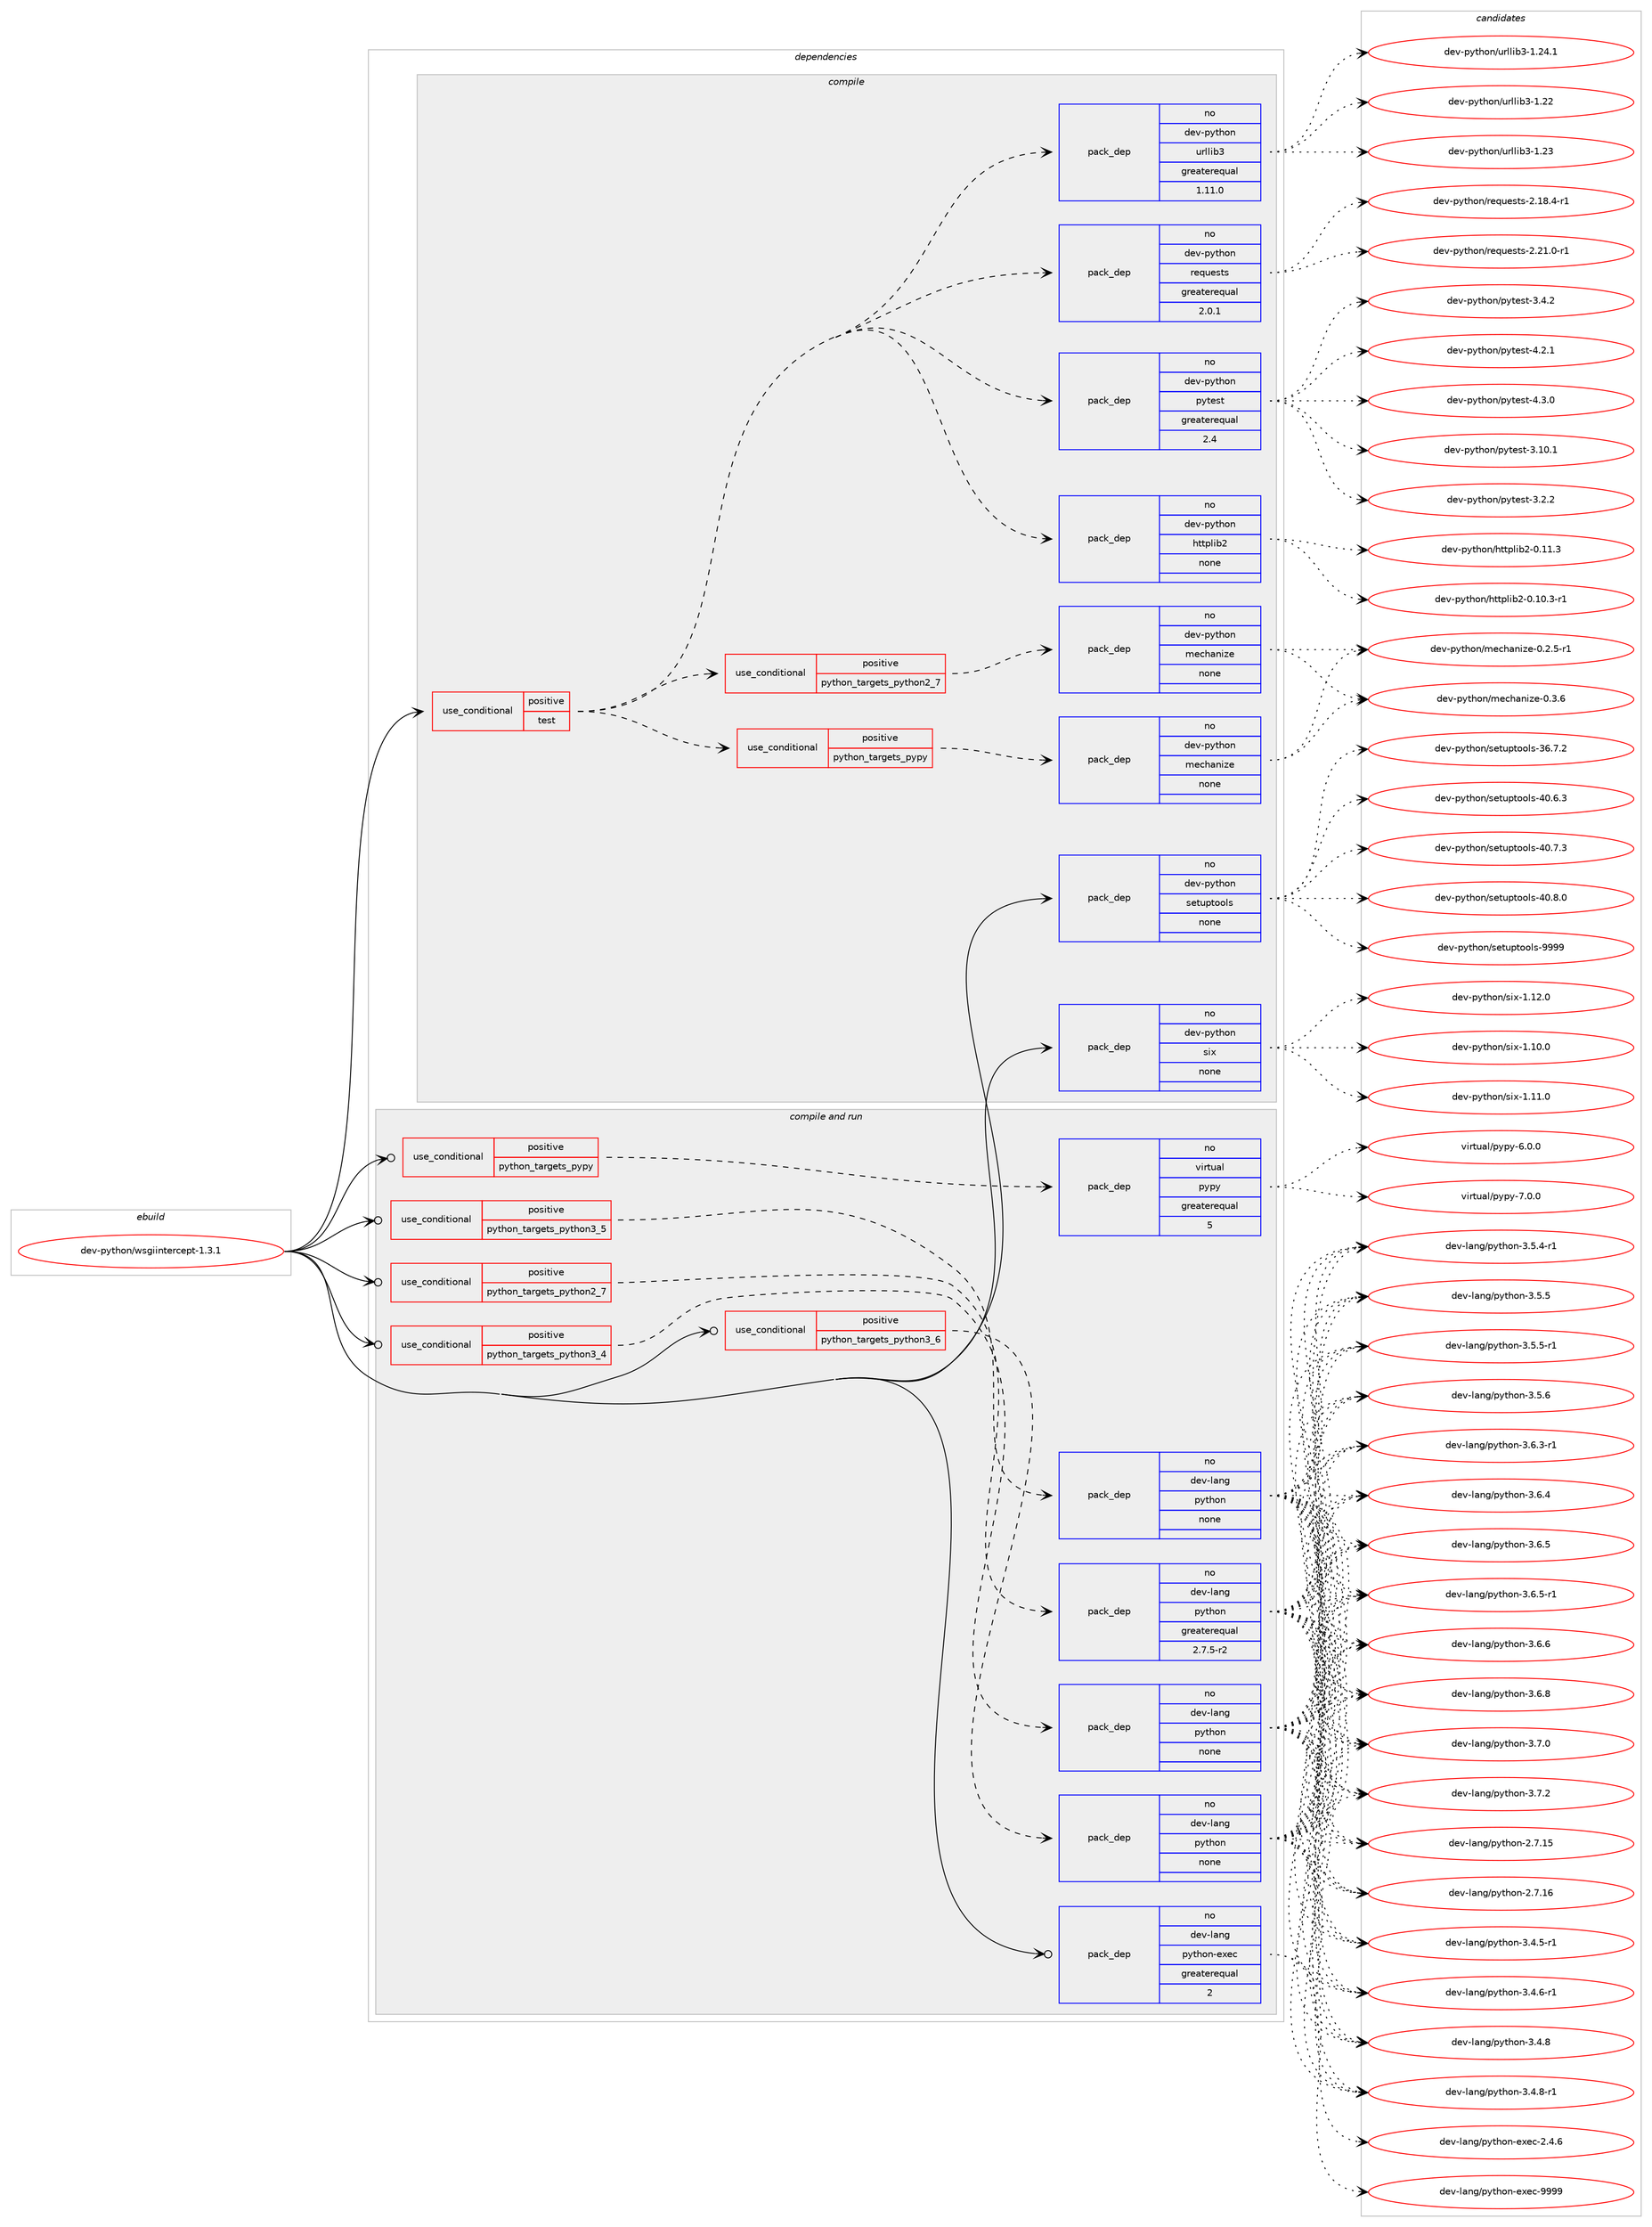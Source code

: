 digraph prolog {

# *************
# Graph options
# *************

newrank=true;
concentrate=true;
compound=true;
graph [rankdir=LR,fontname=Helvetica,fontsize=10,ranksep=1.5];#, ranksep=2.5, nodesep=0.2];
edge  [arrowhead=vee];
node  [fontname=Helvetica,fontsize=10];

# **********
# The ebuild
# **********

subgraph cluster_leftcol {
color=gray;
rank=same;
label=<<i>ebuild</i>>;
id [label="dev-python/wsgiintercept-1.3.1", color=red, width=4, href="../dev-python/wsgiintercept-1.3.1.svg"];
}

# ****************
# The dependencies
# ****************

subgraph cluster_midcol {
color=gray;
label=<<i>dependencies</i>>;
subgraph cluster_compile {
fillcolor="#eeeeee";
style=filled;
label=<<i>compile</i>>;
subgraph cond386926 {
dependency1448245 [label=<<TABLE BORDER="0" CELLBORDER="1" CELLSPACING="0" CELLPADDING="4"><TR><TD ROWSPAN="3" CELLPADDING="10">use_conditional</TD></TR><TR><TD>positive</TD></TR><TR><TD>test</TD></TR></TABLE>>, shape=none, color=red];
subgraph pack1037949 {
dependency1448246 [label=<<TABLE BORDER="0" CELLBORDER="1" CELLSPACING="0" CELLPADDING="4" WIDTH="220"><TR><TD ROWSPAN="6" CELLPADDING="30">pack_dep</TD></TR><TR><TD WIDTH="110">no</TD></TR><TR><TD>dev-python</TD></TR><TR><TD>httplib2</TD></TR><TR><TD>none</TD></TR><TR><TD></TD></TR></TABLE>>, shape=none, color=blue];
}
dependency1448245:e -> dependency1448246:w [weight=20,style="dashed",arrowhead="vee"];
subgraph pack1037950 {
dependency1448247 [label=<<TABLE BORDER="0" CELLBORDER="1" CELLSPACING="0" CELLPADDING="4" WIDTH="220"><TR><TD ROWSPAN="6" CELLPADDING="30">pack_dep</TD></TR><TR><TD WIDTH="110">no</TD></TR><TR><TD>dev-python</TD></TR><TR><TD>pytest</TD></TR><TR><TD>greaterequal</TD></TR><TR><TD>2.4</TD></TR></TABLE>>, shape=none, color=blue];
}
dependency1448245:e -> dependency1448247:w [weight=20,style="dashed",arrowhead="vee"];
subgraph pack1037951 {
dependency1448248 [label=<<TABLE BORDER="0" CELLBORDER="1" CELLSPACING="0" CELLPADDING="4" WIDTH="220"><TR><TD ROWSPAN="6" CELLPADDING="30">pack_dep</TD></TR><TR><TD WIDTH="110">no</TD></TR><TR><TD>dev-python</TD></TR><TR><TD>requests</TD></TR><TR><TD>greaterequal</TD></TR><TR><TD>2.0.1</TD></TR></TABLE>>, shape=none, color=blue];
}
dependency1448245:e -> dependency1448248:w [weight=20,style="dashed",arrowhead="vee"];
subgraph pack1037952 {
dependency1448249 [label=<<TABLE BORDER="0" CELLBORDER="1" CELLSPACING="0" CELLPADDING="4" WIDTH="220"><TR><TD ROWSPAN="6" CELLPADDING="30">pack_dep</TD></TR><TR><TD WIDTH="110">no</TD></TR><TR><TD>dev-python</TD></TR><TR><TD>urllib3</TD></TR><TR><TD>greaterequal</TD></TR><TR><TD>1.11.0</TD></TR></TABLE>>, shape=none, color=blue];
}
dependency1448245:e -> dependency1448249:w [weight=20,style="dashed",arrowhead="vee"];
subgraph cond386927 {
dependency1448250 [label=<<TABLE BORDER="0" CELLBORDER="1" CELLSPACING="0" CELLPADDING="4"><TR><TD ROWSPAN="3" CELLPADDING="10">use_conditional</TD></TR><TR><TD>positive</TD></TR><TR><TD>python_targets_pypy</TD></TR></TABLE>>, shape=none, color=red];
subgraph pack1037953 {
dependency1448251 [label=<<TABLE BORDER="0" CELLBORDER="1" CELLSPACING="0" CELLPADDING="4" WIDTH="220"><TR><TD ROWSPAN="6" CELLPADDING="30">pack_dep</TD></TR><TR><TD WIDTH="110">no</TD></TR><TR><TD>dev-python</TD></TR><TR><TD>mechanize</TD></TR><TR><TD>none</TD></TR><TR><TD></TD></TR></TABLE>>, shape=none, color=blue];
}
dependency1448250:e -> dependency1448251:w [weight=20,style="dashed",arrowhead="vee"];
}
dependency1448245:e -> dependency1448250:w [weight=20,style="dashed",arrowhead="vee"];
subgraph cond386928 {
dependency1448252 [label=<<TABLE BORDER="0" CELLBORDER="1" CELLSPACING="0" CELLPADDING="4"><TR><TD ROWSPAN="3" CELLPADDING="10">use_conditional</TD></TR><TR><TD>positive</TD></TR><TR><TD>python_targets_python2_7</TD></TR></TABLE>>, shape=none, color=red];
subgraph pack1037954 {
dependency1448253 [label=<<TABLE BORDER="0" CELLBORDER="1" CELLSPACING="0" CELLPADDING="4" WIDTH="220"><TR><TD ROWSPAN="6" CELLPADDING="30">pack_dep</TD></TR><TR><TD WIDTH="110">no</TD></TR><TR><TD>dev-python</TD></TR><TR><TD>mechanize</TD></TR><TR><TD>none</TD></TR><TR><TD></TD></TR></TABLE>>, shape=none, color=blue];
}
dependency1448252:e -> dependency1448253:w [weight=20,style="dashed",arrowhead="vee"];
}
dependency1448245:e -> dependency1448252:w [weight=20,style="dashed",arrowhead="vee"];
}
id:e -> dependency1448245:w [weight=20,style="solid",arrowhead="vee"];
subgraph pack1037955 {
dependency1448254 [label=<<TABLE BORDER="0" CELLBORDER="1" CELLSPACING="0" CELLPADDING="4" WIDTH="220"><TR><TD ROWSPAN="6" CELLPADDING="30">pack_dep</TD></TR><TR><TD WIDTH="110">no</TD></TR><TR><TD>dev-python</TD></TR><TR><TD>setuptools</TD></TR><TR><TD>none</TD></TR><TR><TD></TD></TR></TABLE>>, shape=none, color=blue];
}
id:e -> dependency1448254:w [weight=20,style="solid",arrowhead="vee"];
subgraph pack1037956 {
dependency1448255 [label=<<TABLE BORDER="0" CELLBORDER="1" CELLSPACING="0" CELLPADDING="4" WIDTH="220"><TR><TD ROWSPAN="6" CELLPADDING="30">pack_dep</TD></TR><TR><TD WIDTH="110">no</TD></TR><TR><TD>dev-python</TD></TR><TR><TD>six</TD></TR><TR><TD>none</TD></TR><TR><TD></TD></TR></TABLE>>, shape=none, color=blue];
}
id:e -> dependency1448255:w [weight=20,style="solid",arrowhead="vee"];
}
subgraph cluster_compileandrun {
fillcolor="#eeeeee";
style=filled;
label=<<i>compile and run</i>>;
subgraph cond386929 {
dependency1448256 [label=<<TABLE BORDER="0" CELLBORDER="1" CELLSPACING="0" CELLPADDING="4"><TR><TD ROWSPAN="3" CELLPADDING="10">use_conditional</TD></TR><TR><TD>positive</TD></TR><TR><TD>python_targets_pypy</TD></TR></TABLE>>, shape=none, color=red];
subgraph pack1037957 {
dependency1448257 [label=<<TABLE BORDER="0" CELLBORDER="1" CELLSPACING="0" CELLPADDING="4" WIDTH="220"><TR><TD ROWSPAN="6" CELLPADDING="30">pack_dep</TD></TR><TR><TD WIDTH="110">no</TD></TR><TR><TD>virtual</TD></TR><TR><TD>pypy</TD></TR><TR><TD>greaterequal</TD></TR><TR><TD>5</TD></TR></TABLE>>, shape=none, color=blue];
}
dependency1448256:e -> dependency1448257:w [weight=20,style="dashed",arrowhead="vee"];
}
id:e -> dependency1448256:w [weight=20,style="solid",arrowhead="odotvee"];
subgraph cond386930 {
dependency1448258 [label=<<TABLE BORDER="0" CELLBORDER="1" CELLSPACING="0" CELLPADDING="4"><TR><TD ROWSPAN="3" CELLPADDING="10">use_conditional</TD></TR><TR><TD>positive</TD></TR><TR><TD>python_targets_python2_7</TD></TR></TABLE>>, shape=none, color=red];
subgraph pack1037958 {
dependency1448259 [label=<<TABLE BORDER="0" CELLBORDER="1" CELLSPACING="0" CELLPADDING="4" WIDTH="220"><TR><TD ROWSPAN="6" CELLPADDING="30">pack_dep</TD></TR><TR><TD WIDTH="110">no</TD></TR><TR><TD>dev-lang</TD></TR><TR><TD>python</TD></TR><TR><TD>greaterequal</TD></TR><TR><TD>2.7.5-r2</TD></TR></TABLE>>, shape=none, color=blue];
}
dependency1448258:e -> dependency1448259:w [weight=20,style="dashed",arrowhead="vee"];
}
id:e -> dependency1448258:w [weight=20,style="solid",arrowhead="odotvee"];
subgraph cond386931 {
dependency1448260 [label=<<TABLE BORDER="0" CELLBORDER="1" CELLSPACING="0" CELLPADDING="4"><TR><TD ROWSPAN="3" CELLPADDING="10">use_conditional</TD></TR><TR><TD>positive</TD></TR><TR><TD>python_targets_python3_4</TD></TR></TABLE>>, shape=none, color=red];
subgraph pack1037959 {
dependency1448261 [label=<<TABLE BORDER="0" CELLBORDER="1" CELLSPACING="0" CELLPADDING="4" WIDTH="220"><TR><TD ROWSPAN="6" CELLPADDING="30">pack_dep</TD></TR><TR><TD WIDTH="110">no</TD></TR><TR><TD>dev-lang</TD></TR><TR><TD>python</TD></TR><TR><TD>none</TD></TR><TR><TD></TD></TR></TABLE>>, shape=none, color=blue];
}
dependency1448260:e -> dependency1448261:w [weight=20,style="dashed",arrowhead="vee"];
}
id:e -> dependency1448260:w [weight=20,style="solid",arrowhead="odotvee"];
subgraph cond386932 {
dependency1448262 [label=<<TABLE BORDER="0" CELLBORDER="1" CELLSPACING="0" CELLPADDING="4"><TR><TD ROWSPAN="3" CELLPADDING="10">use_conditional</TD></TR><TR><TD>positive</TD></TR><TR><TD>python_targets_python3_5</TD></TR></TABLE>>, shape=none, color=red];
subgraph pack1037960 {
dependency1448263 [label=<<TABLE BORDER="0" CELLBORDER="1" CELLSPACING="0" CELLPADDING="4" WIDTH="220"><TR><TD ROWSPAN="6" CELLPADDING="30">pack_dep</TD></TR><TR><TD WIDTH="110">no</TD></TR><TR><TD>dev-lang</TD></TR><TR><TD>python</TD></TR><TR><TD>none</TD></TR><TR><TD></TD></TR></TABLE>>, shape=none, color=blue];
}
dependency1448262:e -> dependency1448263:w [weight=20,style="dashed",arrowhead="vee"];
}
id:e -> dependency1448262:w [weight=20,style="solid",arrowhead="odotvee"];
subgraph cond386933 {
dependency1448264 [label=<<TABLE BORDER="0" CELLBORDER="1" CELLSPACING="0" CELLPADDING="4"><TR><TD ROWSPAN="3" CELLPADDING="10">use_conditional</TD></TR><TR><TD>positive</TD></TR><TR><TD>python_targets_python3_6</TD></TR></TABLE>>, shape=none, color=red];
subgraph pack1037961 {
dependency1448265 [label=<<TABLE BORDER="0" CELLBORDER="1" CELLSPACING="0" CELLPADDING="4" WIDTH="220"><TR><TD ROWSPAN="6" CELLPADDING="30">pack_dep</TD></TR><TR><TD WIDTH="110">no</TD></TR><TR><TD>dev-lang</TD></TR><TR><TD>python</TD></TR><TR><TD>none</TD></TR><TR><TD></TD></TR></TABLE>>, shape=none, color=blue];
}
dependency1448264:e -> dependency1448265:w [weight=20,style="dashed",arrowhead="vee"];
}
id:e -> dependency1448264:w [weight=20,style="solid",arrowhead="odotvee"];
subgraph pack1037962 {
dependency1448266 [label=<<TABLE BORDER="0" CELLBORDER="1" CELLSPACING="0" CELLPADDING="4" WIDTH="220"><TR><TD ROWSPAN="6" CELLPADDING="30">pack_dep</TD></TR><TR><TD WIDTH="110">no</TD></TR><TR><TD>dev-lang</TD></TR><TR><TD>python-exec</TD></TR><TR><TD>greaterequal</TD></TR><TR><TD>2</TD></TR></TABLE>>, shape=none, color=blue];
}
id:e -> dependency1448266:w [weight=20,style="solid",arrowhead="odotvee"];
}
subgraph cluster_run {
fillcolor="#eeeeee";
style=filled;
label=<<i>run</i>>;
}
}

# **************
# The candidates
# **************

subgraph cluster_choices {
rank=same;
color=gray;
label=<<i>candidates</i>>;

subgraph choice1037949 {
color=black;
nodesep=1;
choice10010111845112121116104111110471041161161121081059850454846494846514511449 [label="dev-python/httplib2-0.10.3-r1", color=red, width=4,href="../dev-python/httplib2-0.10.3-r1.svg"];
choice1001011184511212111610411111047104116116112108105985045484649494651 [label="dev-python/httplib2-0.11.3", color=red, width=4,href="../dev-python/httplib2-0.11.3.svg"];
dependency1448246:e -> choice10010111845112121116104111110471041161161121081059850454846494846514511449:w [style=dotted,weight="100"];
dependency1448246:e -> choice1001011184511212111610411111047104116116112108105985045484649494651:w [style=dotted,weight="100"];
}
subgraph choice1037950 {
color=black;
nodesep=1;
choice100101118451121211161041111104711212111610111511645514649484649 [label="dev-python/pytest-3.10.1", color=red, width=4,href="../dev-python/pytest-3.10.1.svg"];
choice1001011184511212111610411111047112121116101115116455146504650 [label="dev-python/pytest-3.2.2", color=red, width=4,href="../dev-python/pytest-3.2.2.svg"];
choice1001011184511212111610411111047112121116101115116455146524650 [label="dev-python/pytest-3.4.2", color=red, width=4,href="../dev-python/pytest-3.4.2.svg"];
choice1001011184511212111610411111047112121116101115116455246504649 [label="dev-python/pytest-4.2.1", color=red, width=4,href="../dev-python/pytest-4.2.1.svg"];
choice1001011184511212111610411111047112121116101115116455246514648 [label="dev-python/pytest-4.3.0", color=red, width=4,href="../dev-python/pytest-4.3.0.svg"];
dependency1448247:e -> choice100101118451121211161041111104711212111610111511645514649484649:w [style=dotted,weight="100"];
dependency1448247:e -> choice1001011184511212111610411111047112121116101115116455146504650:w [style=dotted,weight="100"];
dependency1448247:e -> choice1001011184511212111610411111047112121116101115116455146524650:w [style=dotted,weight="100"];
dependency1448247:e -> choice1001011184511212111610411111047112121116101115116455246504649:w [style=dotted,weight="100"];
dependency1448247:e -> choice1001011184511212111610411111047112121116101115116455246514648:w [style=dotted,weight="100"];
}
subgraph choice1037951 {
color=black;
nodesep=1;
choice1001011184511212111610411111047114101113117101115116115455046495646524511449 [label="dev-python/requests-2.18.4-r1", color=red, width=4,href="../dev-python/requests-2.18.4-r1.svg"];
choice1001011184511212111610411111047114101113117101115116115455046504946484511449 [label="dev-python/requests-2.21.0-r1", color=red, width=4,href="../dev-python/requests-2.21.0-r1.svg"];
dependency1448248:e -> choice1001011184511212111610411111047114101113117101115116115455046495646524511449:w [style=dotted,weight="100"];
dependency1448248:e -> choice1001011184511212111610411111047114101113117101115116115455046504946484511449:w [style=dotted,weight="100"];
}
subgraph choice1037952 {
color=black;
nodesep=1;
choice100101118451121211161041111104711711410810810598514549465050 [label="dev-python/urllib3-1.22", color=red, width=4,href="../dev-python/urllib3-1.22.svg"];
choice100101118451121211161041111104711711410810810598514549465051 [label="dev-python/urllib3-1.23", color=red, width=4,href="../dev-python/urllib3-1.23.svg"];
choice1001011184511212111610411111047117114108108105985145494650524649 [label="dev-python/urllib3-1.24.1", color=red, width=4,href="../dev-python/urllib3-1.24.1.svg"];
dependency1448249:e -> choice100101118451121211161041111104711711410810810598514549465050:w [style=dotted,weight="100"];
dependency1448249:e -> choice100101118451121211161041111104711711410810810598514549465051:w [style=dotted,weight="100"];
dependency1448249:e -> choice1001011184511212111610411111047117114108108105985145494650524649:w [style=dotted,weight="100"];
}
subgraph choice1037953 {
color=black;
nodesep=1;
choice100101118451121211161041111104710910199104971101051221014548465046534511449 [label="dev-python/mechanize-0.2.5-r1", color=red, width=4,href="../dev-python/mechanize-0.2.5-r1.svg"];
choice10010111845112121116104111110471091019910497110105122101454846514654 [label="dev-python/mechanize-0.3.6", color=red, width=4,href="../dev-python/mechanize-0.3.6.svg"];
dependency1448251:e -> choice100101118451121211161041111104710910199104971101051221014548465046534511449:w [style=dotted,weight="100"];
dependency1448251:e -> choice10010111845112121116104111110471091019910497110105122101454846514654:w [style=dotted,weight="100"];
}
subgraph choice1037954 {
color=black;
nodesep=1;
choice100101118451121211161041111104710910199104971101051221014548465046534511449 [label="dev-python/mechanize-0.2.5-r1", color=red, width=4,href="../dev-python/mechanize-0.2.5-r1.svg"];
choice10010111845112121116104111110471091019910497110105122101454846514654 [label="dev-python/mechanize-0.3.6", color=red, width=4,href="../dev-python/mechanize-0.3.6.svg"];
dependency1448253:e -> choice100101118451121211161041111104710910199104971101051221014548465046534511449:w [style=dotted,weight="100"];
dependency1448253:e -> choice10010111845112121116104111110471091019910497110105122101454846514654:w [style=dotted,weight="100"];
}
subgraph choice1037955 {
color=black;
nodesep=1;
choice100101118451121211161041111104711510111611711211611111110811545515446554650 [label="dev-python/setuptools-36.7.2", color=red, width=4,href="../dev-python/setuptools-36.7.2.svg"];
choice100101118451121211161041111104711510111611711211611111110811545524846544651 [label="dev-python/setuptools-40.6.3", color=red, width=4,href="../dev-python/setuptools-40.6.3.svg"];
choice100101118451121211161041111104711510111611711211611111110811545524846554651 [label="dev-python/setuptools-40.7.3", color=red, width=4,href="../dev-python/setuptools-40.7.3.svg"];
choice100101118451121211161041111104711510111611711211611111110811545524846564648 [label="dev-python/setuptools-40.8.0", color=red, width=4,href="../dev-python/setuptools-40.8.0.svg"];
choice10010111845112121116104111110471151011161171121161111111081154557575757 [label="dev-python/setuptools-9999", color=red, width=4,href="../dev-python/setuptools-9999.svg"];
dependency1448254:e -> choice100101118451121211161041111104711510111611711211611111110811545515446554650:w [style=dotted,weight="100"];
dependency1448254:e -> choice100101118451121211161041111104711510111611711211611111110811545524846544651:w [style=dotted,weight="100"];
dependency1448254:e -> choice100101118451121211161041111104711510111611711211611111110811545524846554651:w [style=dotted,weight="100"];
dependency1448254:e -> choice100101118451121211161041111104711510111611711211611111110811545524846564648:w [style=dotted,weight="100"];
dependency1448254:e -> choice10010111845112121116104111110471151011161171121161111111081154557575757:w [style=dotted,weight="100"];
}
subgraph choice1037956 {
color=black;
nodesep=1;
choice100101118451121211161041111104711510512045494649484648 [label="dev-python/six-1.10.0", color=red, width=4,href="../dev-python/six-1.10.0.svg"];
choice100101118451121211161041111104711510512045494649494648 [label="dev-python/six-1.11.0", color=red, width=4,href="../dev-python/six-1.11.0.svg"];
choice100101118451121211161041111104711510512045494649504648 [label="dev-python/six-1.12.0", color=red, width=4,href="../dev-python/six-1.12.0.svg"];
dependency1448255:e -> choice100101118451121211161041111104711510512045494649484648:w [style=dotted,weight="100"];
dependency1448255:e -> choice100101118451121211161041111104711510512045494649494648:w [style=dotted,weight="100"];
dependency1448255:e -> choice100101118451121211161041111104711510512045494649504648:w [style=dotted,weight="100"];
}
subgraph choice1037957 {
color=black;
nodesep=1;
choice1181051141161179710847112121112121455446484648 [label="virtual/pypy-6.0.0", color=red, width=4,href="../virtual/pypy-6.0.0.svg"];
choice1181051141161179710847112121112121455546484648 [label="virtual/pypy-7.0.0", color=red, width=4,href="../virtual/pypy-7.0.0.svg"];
dependency1448257:e -> choice1181051141161179710847112121112121455446484648:w [style=dotted,weight="100"];
dependency1448257:e -> choice1181051141161179710847112121112121455546484648:w [style=dotted,weight="100"];
}
subgraph choice1037958 {
color=black;
nodesep=1;
choice10010111845108971101034711212111610411111045504655464953 [label="dev-lang/python-2.7.15", color=red, width=4,href="../dev-lang/python-2.7.15.svg"];
choice10010111845108971101034711212111610411111045504655464954 [label="dev-lang/python-2.7.16", color=red, width=4,href="../dev-lang/python-2.7.16.svg"];
choice1001011184510897110103471121211161041111104551465246534511449 [label="dev-lang/python-3.4.5-r1", color=red, width=4,href="../dev-lang/python-3.4.5-r1.svg"];
choice1001011184510897110103471121211161041111104551465246544511449 [label="dev-lang/python-3.4.6-r1", color=red, width=4,href="../dev-lang/python-3.4.6-r1.svg"];
choice100101118451089711010347112121116104111110455146524656 [label="dev-lang/python-3.4.8", color=red, width=4,href="../dev-lang/python-3.4.8.svg"];
choice1001011184510897110103471121211161041111104551465246564511449 [label="dev-lang/python-3.4.8-r1", color=red, width=4,href="../dev-lang/python-3.4.8-r1.svg"];
choice1001011184510897110103471121211161041111104551465346524511449 [label="dev-lang/python-3.5.4-r1", color=red, width=4,href="../dev-lang/python-3.5.4-r1.svg"];
choice100101118451089711010347112121116104111110455146534653 [label="dev-lang/python-3.5.5", color=red, width=4,href="../dev-lang/python-3.5.5.svg"];
choice1001011184510897110103471121211161041111104551465346534511449 [label="dev-lang/python-3.5.5-r1", color=red, width=4,href="../dev-lang/python-3.5.5-r1.svg"];
choice100101118451089711010347112121116104111110455146534654 [label="dev-lang/python-3.5.6", color=red, width=4,href="../dev-lang/python-3.5.6.svg"];
choice1001011184510897110103471121211161041111104551465446514511449 [label="dev-lang/python-3.6.3-r1", color=red, width=4,href="../dev-lang/python-3.6.3-r1.svg"];
choice100101118451089711010347112121116104111110455146544652 [label="dev-lang/python-3.6.4", color=red, width=4,href="../dev-lang/python-3.6.4.svg"];
choice100101118451089711010347112121116104111110455146544653 [label="dev-lang/python-3.6.5", color=red, width=4,href="../dev-lang/python-3.6.5.svg"];
choice1001011184510897110103471121211161041111104551465446534511449 [label="dev-lang/python-3.6.5-r1", color=red, width=4,href="../dev-lang/python-3.6.5-r1.svg"];
choice100101118451089711010347112121116104111110455146544654 [label="dev-lang/python-3.6.6", color=red, width=4,href="../dev-lang/python-3.6.6.svg"];
choice100101118451089711010347112121116104111110455146544656 [label="dev-lang/python-3.6.8", color=red, width=4,href="../dev-lang/python-3.6.8.svg"];
choice100101118451089711010347112121116104111110455146554648 [label="dev-lang/python-3.7.0", color=red, width=4,href="../dev-lang/python-3.7.0.svg"];
choice100101118451089711010347112121116104111110455146554650 [label="dev-lang/python-3.7.2", color=red, width=4,href="../dev-lang/python-3.7.2.svg"];
dependency1448259:e -> choice10010111845108971101034711212111610411111045504655464953:w [style=dotted,weight="100"];
dependency1448259:e -> choice10010111845108971101034711212111610411111045504655464954:w [style=dotted,weight="100"];
dependency1448259:e -> choice1001011184510897110103471121211161041111104551465246534511449:w [style=dotted,weight="100"];
dependency1448259:e -> choice1001011184510897110103471121211161041111104551465246544511449:w [style=dotted,weight="100"];
dependency1448259:e -> choice100101118451089711010347112121116104111110455146524656:w [style=dotted,weight="100"];
dependency1448259:e -> choice1001011184510897110103471121211161041111104551465246564511449:w [style=dotted,weight="100"];
dependency1448259:e -> choice1001011184510897110103471121211161041111104551465346524511449:w [style=dotted,weight="100"];
dependency1448259:e -> choice100101118451089711010347112121116104111110455146534653:w [style=dotted,weight="100"];
dependency1448259:e -> choice1001011184510897110103471121211161041111104551465346534511449:w [style=dotted,weight="100"];
dependency1448259:e -> choice100101118451089711010347112121116104111110455146534654:w [style=dotted,weight="100"];
dependency1448259:e -> choice1001011184510897110103471121211161041111104551465446514511449:w [style=dotted,weight="100"];
dependency1448259:e -> choice100101118451089711010347112121116104111110455146544652:w [style=dotted,weight="100"];
dependency1448259:e -> choice100101118451089711010347112121116104111110455146544653:w [style=dotted,weight="100"];
dependency1448259:e -> choice1001011184510897110103471121211161041111104551465446534511449:w [style=dotted,weight="100"];
dependency1448259:e -> choice100101118451089711010347112121116104111110455146544654:w [style=dotted,weight="100"];
dependency1448259:e -> choice100101118451089711010347112121116104111110455146544656:w [style=dotted,weight="100"];
dependency1448259:e -> choice100101118451089711010347112121116104111110455146554648:w [style=dotted,weight="100"];
dependency1448259:e -> choice100101118451089711010347112121116104111110455146554650:w [style=dotted,weight="100"];
}
subgraph choice1037959 {
color=black;
nodesep=1;
choice10010111845108971101034711212111610411111045504655464953 [label="dev-lang/python-2.7.15", color=red, width=4,href="../dev-lang/python-2.7.15.svg"];
choice10010111845108971101034711212111610411111045504655464954 [label="dev-lang/python-2.7.16", color=red, width=4,href="../dev-lang/python-2.7.16.svg"];
choice1001011184510897110103471121211161041111104551465246534511449 [label="dev-lang/python-3.4.5-r1", color=red, width=4,href="../dev-lang/python-3.4.5-r1.svg"];
choice1001011184510897110103471121211161041111104551465246544511449 [label="dev-lang/python-3.4.6-r1", color=red, width=4,href="../dev-lang/python-3.4.6-r1.svg"];
choice100101118451089711010347112121116104111110455146524656 [label="dev-lang/python-3.4.8", color=red, width=4,href="../dev-lang/python-3.4.8.svg"];
choice1001011184510897110103471121211161041111104551465246564511449 [label="dev-lang/python-3.4.8-r1", color=red, width=4,href="../dev-lang/python-3.4.8-r1.svg"];
choice1001011184510897110103471121211161041111104551465346524511449 [label="dev-lang/python-3.5.4-r1", color=red, width=4,href="../dev-lang/python-3.5.4-r1.svg"];
choice100101118451089711010347112121116104111110455146534653 [label="dev-lang/python-3.5.5", color=red, width=4,href="../dev-lang/python-3.5.5.svg"];
choice1001011184510897110103471121211161041111104551465346534511449 [label="dev-lang/python-3.5.5-r1", color=red, width=4,href="../dev-lang/python-3.5.5-r1.svg"];
choice100101118451089711010347112121116104111110455146534654 [label="dev-lang/python-3.5.6", color=red, width=4,href="../dev-lang/python-3.5.6.svg"];
choice1001011184510897110103471121211161041111104551465446514511449 [label="dev-lang/python-3.6.3-r1", color=red, width=4,href="../dev-lang/python-3.6.3-r1.svg"];
choice100101118451089711010347112121116104111110455146544652 [label="dev-lang/python-3.6.4", color=red, width=4,href="../dev-lang/python-3.6.4.svg"];
choice100101118451089711010347112121116104111110455146544653 [label="dev-lang/python-3.6.5", color=red, width=4,href="../dev-lang/python-3.6.5.svg"];
choice1001011184510897110103471121211161041111104551465446534511449 [label="dev-lang/python-3.6.5-r1", color=red, width=4,href="../dev-lang/python-3.6.5-r1.svg"];
choice100101118451089711010347112121116104111110455146544654 [label="dev-lang/python-3.6.6", color=red, width=4,href="../dev-lang/python-3.6.6.svg"];
choice100101118451089711010347112121116104111110455146544656 [label="dev-lang/python-3.6.8", color=red, width=4,href="../dev-lang/python-3.6.8.svg"];
choice100101118451089711010347112121116104111110455146554648 [label="dev-lang/python-3.7.0", color=red, width=4,href="../dev-lang/python-3.7.0.svg"];
choice100101118451089711010347112121116104111110455146554650 [label="dev-lang/python-3.7.2", color=red, width=4,href="../dev-lang/python-3.7.2.svg"];
dependency1448261:e -> choice10010111845108971101034711212111610411111045504655464953:w [style=dotted,weight="100"];
dependency1448261:e -> choice10010111845108971101034711212111610411111045504655464954:w [style=dotted,weight="100"];
dependency1448261:e -> choice1001011184510897110103471121211161041111104551465246534511449:w [style=dotted,weight="100"];
dependency1448261:e -> choice1001011184510897110103471121211161041111104551465246544511449:w [style=dotted,weight="100"];
dependency1448261:e -> choice100101118451089711010347112121116104111110455146524656:w [style=dotted,weight="100"];
dependency1448261:e -> choice1001011184510897110103471121211161041111104551465246564511449:w [style=dotted,weight="100"];
dependency1448261:e -> choice1001011184510897110103471121211161041111104551465346524511449:w [style=dotted,weight="100"];
dependency1448261:e -> choice100101118451089711010347112121116104111110455146534653:w [style=dotted,weight="100"];
dependency1448261:e -> choice1001011184510897110103471121211161041111104551465346534511449:w [style=dotted,weight="100"];
dependency1448261:e -> choice100101118451089711010347112121116104111110455146534654:w [style=dotted,weight="100"];
dependency1448261:e -> choice1001011184510897110103471121211161041111104551465446514511449:w [style=dotted,weight="100"];
dependency1448261:e -> choice100101118451089711010347112121116104111110455146544652:w [style=dotted,weight="100"];
dependency1448261:e -> choice100101118451089711010347112121116104111110455146544653:w [style=dotted,weight="100"];
dependency1448261:e -> choice1001011184510897110103471121211161041111104551465446534511449:w [style=dotted,weight="100"];
dependency1448261:e -> choice100101118451089711010347112121116104111110455146544654:w [style=dotted,weight="100"];
dependency1448261:e -> choice100101118451089711010347112121116104111110455146544656:w [style=dotted,weight="100"];
dependency1448261:e -> choice100101118451089711010347112121116104111110455146554648:w [style=dotted,weight="100"];
dependency1448261:e -> choice100101118451089711010347112121116104111110455146554650:w [style=dotted,weight="100"];
}
subgraph choice1037960 {
color=black;
nodesep=1;
choice10010111845108971101034711212111610411111045504655464953 [label="dev-lang/python-2.7.15", color=red, width=4,href="../dev-lang/python-2.7.15.svg"];
choice10010111845108971101034711212111610411111045504655464954 [label="dev-lang/python-2.7.16", color=red, width=4,href="../dev-lang/python-2.7.16.svg"];
choice1001011184510897110103471121211161041111104551465246534511449 [label="dev-lang/python-3.4.5-r1", color=red, width=4,href="../dev-lang/python-3.4.5-r1.svg"];
choice1001011184510897110103471121211161041111104551465246544511449 [label="dev-lang/python-3.4.6-r1", color=red, width=4,href="../dev-lang/python-3.4.6-r1.svg"];
choice100101118451089711010347112121116104111110455146524656 [label="dev-lang/python-3.4.8", color=red, width=4,href="../dev-lang/python-3.4.8.svg"];
choice1001011184510897110103471121211161041111104551465246564511449 [label="dev-lang/python-3.4.8-r1", color=red, width=4,href="../dev-lang/python-3.4.8-r1.svg"];
choice1001011184510897110103471121211161041111104551465346524511449 [label="dev-lang/python-3.5.4-r1", color=red, width=4,href="../dev-lang/python-3.5.4-r1.svg"];
choice100101118451089711010347112121116104111110455146534653 [label="dev-lang/python-3.5.5", color=red, width=4,href="../dev-lang/python-3.5.5.svg"];
choice1001011184510897110103471121211161041111104551465346534511449 [label="dev-lang/python-3.5.5-r1", color=red, width=4,href="../dev-lang/python-3.5.5-r1.svg"];
choice100101118451089711010347112121116104111110455146534654 [label="dev-lang/python-3.5.6", color=red, width=4,href="../dev-lang/python-3.5.6.svg"];
choice1001011184510897110103471121211161041111104551465446514511449 [label="dev-lang/python-3.6.3-r1", color=red, width=4,href="../dev-lang/python-3.6.3-r1.svg"];
choice100101118451089711010347112121116104111110455146544652 [label="dev-lang/python-3.6.4", color=red, width=4,href="../dev-lang/python-3.6.4.svg"];
choice100101118451089711010347112121116104111110455146544653 [label="dev-lang/python-3.6.5", color=red, width=4,href="../dev-lang/python-3.6.5.svg"];
choice1001011184510897110103471121211161041111104551465446534511449 [label="dev-lang/python-3.6.5-r1", color=red, width=4,href="../dev-lang/python-3.6.5-r1.svg"];
choice100101118451089711010347112121116104111110455146544654 [label="dev-lang/python-3.6.6", color=red, width=4,href="../dev-lang/python-3.6.6.svg"];
choice100101118451089711010347112121116104111110455146544656 [label="dev-lang/python-3.6.8", color=red, width=4,href="../dev-lang/python-3.6.8.svg"];
choice100101118451089711010347112121116104111110455146554648 [label="dev-lang/python-3.7.0", color=red, width=4,href="../dev-lang/python-3.7.0.svg"];
choice100101118451089711010347112121116104111110455146554650 [label="dev-lang/python-3.7.2", color=red, width=4,href="../dev-lang/python-3.7.2.svg"];
dependency1448263:e -> choice10010111845108971101034711212111610411111045504655464953:w [style=dotted,weight="100"];
dependency1448263:e -> choice10010111845108971101034711212111610411111045504655464954:w [style=dotted,weight="100"];
dependency1448263:e -> choice1001011184510897110103471121211161041111104551465246534511449:w [style=dotted,weight="100"];
dependency1448263:e -> choice1001011184510897110103471121211161041111104551465246544511449:w [style=dotted,weight="100"];
dependency1448263:e -> choice100101118451089711010347112121116104111110455146524656:w [style=dotted,weight="100"];
dependency1448263:e -> choice1001011184510897110103471121211161041111104551465246564511449:w [style=dotted,weight="100"];
dependency1448263:e -> choice1001011184510897110103471121211161041111104551465346524511449:w [style=dotted,weight="100"];
dependency1448263:e -> choice100101118451089711010347112121116104111110455146534653:w [style=dotted,weight="100"];
dependency1448263:e -> choice1001011184510897110103471121211161041111104551465346534511449:w [style=dotted,weight="100"];
dependency1448263:e -> choice100101118451089711010347112121116104111110455146534654:w [style=dotted,weight="100"];
dependency1448263:e -> choice1001011184510897110103471121211161041111104551465446514511449:w [style=dotted,weight="100"];
dependency1448263:e -> choice100101118451089711010347112121116104111110455146544652:w [style=dotted,weight="100"];
dependency1448263:e -> choice100101118451089711010347112121116104111110455146544653:w [style=dotted,weight="100"];
dependency1448263:e -> choice1001011184510897110103471121211161041111104551465446534511449:w [style=dotted,weight="100"];
dependency1448263:e -> choice100101118451089711010347112121116104111110455146544654:w [style=dotted,weight="100"];
dependency1448263:e -> choice100101118451089711010347112121116104111110455146544656:w [style=dotted,weight="100"];
dependency1448263:e -> choice100101118451089711010347112121116104111110455146554648:w [style=dotted,weight="100"];
dependency1448263:e -> choice100101118451089711010347112121116104111110455146554650:w [style=dotted,weight="100"];
}
subgraph choice1037961 {
color=black;
nodesep=1;
choice10010111845108971101034711212111610411111045504655464953 [label="dev-lang/python-2.7.15", color=red, width=4,href="../dev-lang/python-2.7.15.svg"];
choice10010111845108971101034711212111610411111045504655464954 [label="dev-lang/python-2.7.16", color=red, width=4,href="../dev-lang/python-2.7.16.svg"];
choice1001011184510897110103471121211161041111104551465246534511449 [label="dev-lang/python-3.4.5-r1", color=red, width=4,href="../dev-lang/python-3.4.5-r1.svg"];
choice1001011184510897110103471121211161041111104551465246544511449 [label="dev-lang/python-3.4.6-r1", color=red, width=4,href="../dev-lang/python-3.4.6-r1.svg"];
choice100101118451089711010347112121116104111110455146524656 [label="dev-lang/python-3.4.8", color=red, width=4,href="../dev-lang/python-3.4.8.svg"];
choice1001011184510897110103471121211161041111104551465246564511449 [label="dev-lang/python-3.4.8-r1", color=red, width=4,href="../dev-lang/python-3.4.8-r1.svg"];
choice1001011184510897110103471121211161041111104551465346524511449 [label="dev-lang/python-3.5.4-r1", color=red, width=4,href="../dev-lang/python-3.5.4-r1.svg"];
choice100101118451089711010347112121116104111110455146534653 [label="dev-lang/python-3.5.5", color=red, width=4,href="../dev-lang/python-3.5.5.svg"];
choice1001011184510897110103471121211161041111104551465346534511449 [label="dev-lang/python-3.5.5-r1", color=red, width=4,href="../dev-lang/python-3.5.5-r1.svg"];
choice100101118451089711010347112121116104111110455146534654 [label="dev-lang/python-3.5.6", color=red, width=4,href="../dev-lang/python-3.5.6.svg"];
choice1001011184510897110103471121211161041111104551465446514511449 [label="dev-lang/python-3.6.3-r1", color=red, width=4,href="../dev-lang/python-3.6.3-r1.svg"];
choice100101118451089711010347112121116104111110455146544652 [label="dev-lang/python-3.6.4", color=red, width=4,href="../dev-lang/python-3.6.4.svg"];
choice100101118451089711010347112121116104111110455146544653 [label="dev-lang/python-3.6.5", color=red, width=4,href="../dev-lang/python-3.6.5.svg"];
choice1001011184510897110103471121211161041111104551465446534511449 [label="dev-lang/python-3.6.5-r1", color=red, width=4,href="../dev-lang/python-3.6.5-r1.svg"];
choice100101118451089711010347112121116104111110455146544654 [label="dev-lang/python-3.6.6", color=red, width=4,href="../dev-lang/python-3.6.6.svg"];
choice100101118451089711010347112121116104111110455146544656 [label="dev-lang/python-3.6.8", color=red, width=4,href="../dev-lang/python-3.6.8.svg"];
choice100101118451089711010347112121116104111110455146554648 [label="dev-lang/python-3.7.0", color=red, width=4,href="../dev-lang/python-3.7.0.svg"];
choice100101118451089711010347112121116104111110455146554650 [label="dev-lang/python-3.7.2", color=red, width=4,href="../dev-lang/python-3.7.2.svg"];
dependency1448265:e -> choice10010111845108971101034711212111610411111045504655464953:w [style=dotted,weight="100"];
dependency1448265:e -> choice10010111845108971101034711212111610411111045504655464954:w [style=dotted,weight="100"];
dependency1448265:e -> choice1001011184510897110103471121211161041111104551465246534511449:w [style=dotted,weight="100"];
dependency1448265:e -> choice1001011184510897110103471121211161041111104551465246544511449:w [style=dotted,weight="100"];
dependency1448265:e -> choice100101118451089711010347112121116104111110455146524656:w [style=dotted,weight="100"];
dependency1448265:e -> choice1001011184510897110103471121211161041111104551465246564511449:w [style=dotted,weight="100"];
dependency1448265:e -> choice1001011184510897110103471121211161041111104551465346524511449:w [style=dotted,weight="100"];
dependency1448265:e -> choice100101118451089711010347112121116104111110455146534653:w [style=dotted,weight="100"];
dependency1448265:e -> choice1001011184510897110103471121211161041111104551465346534511449:w [style=dotted,weight="100"];
dependency1448265:e -> choice100101118451089711010347112121116104111110455146534654:w [style=dotted,weight="100"];
dependency1448265:e -> choice1001011184510897110103471121211161041111104551465446514511449:w [style=dotted,weight="100"];
dependency1448265:e -> choice100101118451089711010347112121116104111110455146544652:w [style=dotted,weight="100"];
dependency1448265:e -> choice100101118451089711010347112121116104111110455146544653:w [style=dotted,weight="100"];
dependency1448265:e -> choice1001011184510897110103471121211161041111104551465446534511449:w [style=dotted,weight="100"];
dependency1448265:e -> choice100101118451089711010347112121116104111110455146544654:w [style=dotted,weight="100"];
dependency1448265:e -> choice100101118451089711010347112121116104111110455146544656:w [style=dotted,weight="100"];
dependency1448265:e -> choice100101118451089711010347112121116104111110455146554648:w [style=dotted,weight="100"];
dependency1448265:e -> choice100101118451089711010347112121116104111110455146554650:w [style=dotted,weight="100"];
}
subgraph choice1037962 {
color=black;
nodesep=1;
choice1001011184510897110103471121211161041111104510112010199455046524654 [label="dev-lang/python-exec-2.4.6", color=red, width=4,href="../dev-lang/python-exec-2.4.6.svg"];
choice10010111845108971101034711212111610411111045101120101994557575757 [label="dev-lang/python-exec-9999", color=red, width=4,href="../dev-lang/python-exec-9999.svg"];
dependency1448266:e -> choice1001011184510897110103471121211161041111104510112010199455046524654:w [style=dotted,weight="100"];
dependency1448266:e -> choice10010111845108971101034711212111610411111045101120101994557575757:w [style=dotted,weight="100"];
}
}

}
